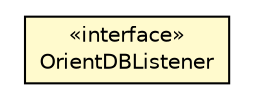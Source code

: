 #!/usr/local/bin/dot
#
# Class diagram 
# Generated by UMLGraph version R5_6-24-gf6e263 (http://www.umlgraph.org/)
#

digraph G {
	edge [fontname="Helvetica",fontsize=10,labelfontname="Helvetica",labelfontsize=10];
	node [fontname="Helvetica",fontsize=10,shape=plaintext];
	nodesep=0.25;
	ranksep=0.5;
	// com.orientechnologies.orient.core.db.OrientDBListener
	c7645061 [label=<<table title="com.orientechnologies.orient.core.db.OrientDBListener" border="0" cellborder="1" cellspacing="0" cellpadding="2" port="p" bgcolor="lemonChiffon" href="./OrientDBListener.html">
		<tr><td><table border="0" cellspacing="0" cellpadding="1">
<tr><td align="center" balign="center"> &#171;interface&#187; </td></tr>
<tr><td align="center" balign="center"> OrientDBListener </td></tr>
		</table></td></tr>
		</table>>, URL="./OrientDBListener.html", fontname="Helvetica", fontcolor="black", fontsize=10.0];
}

